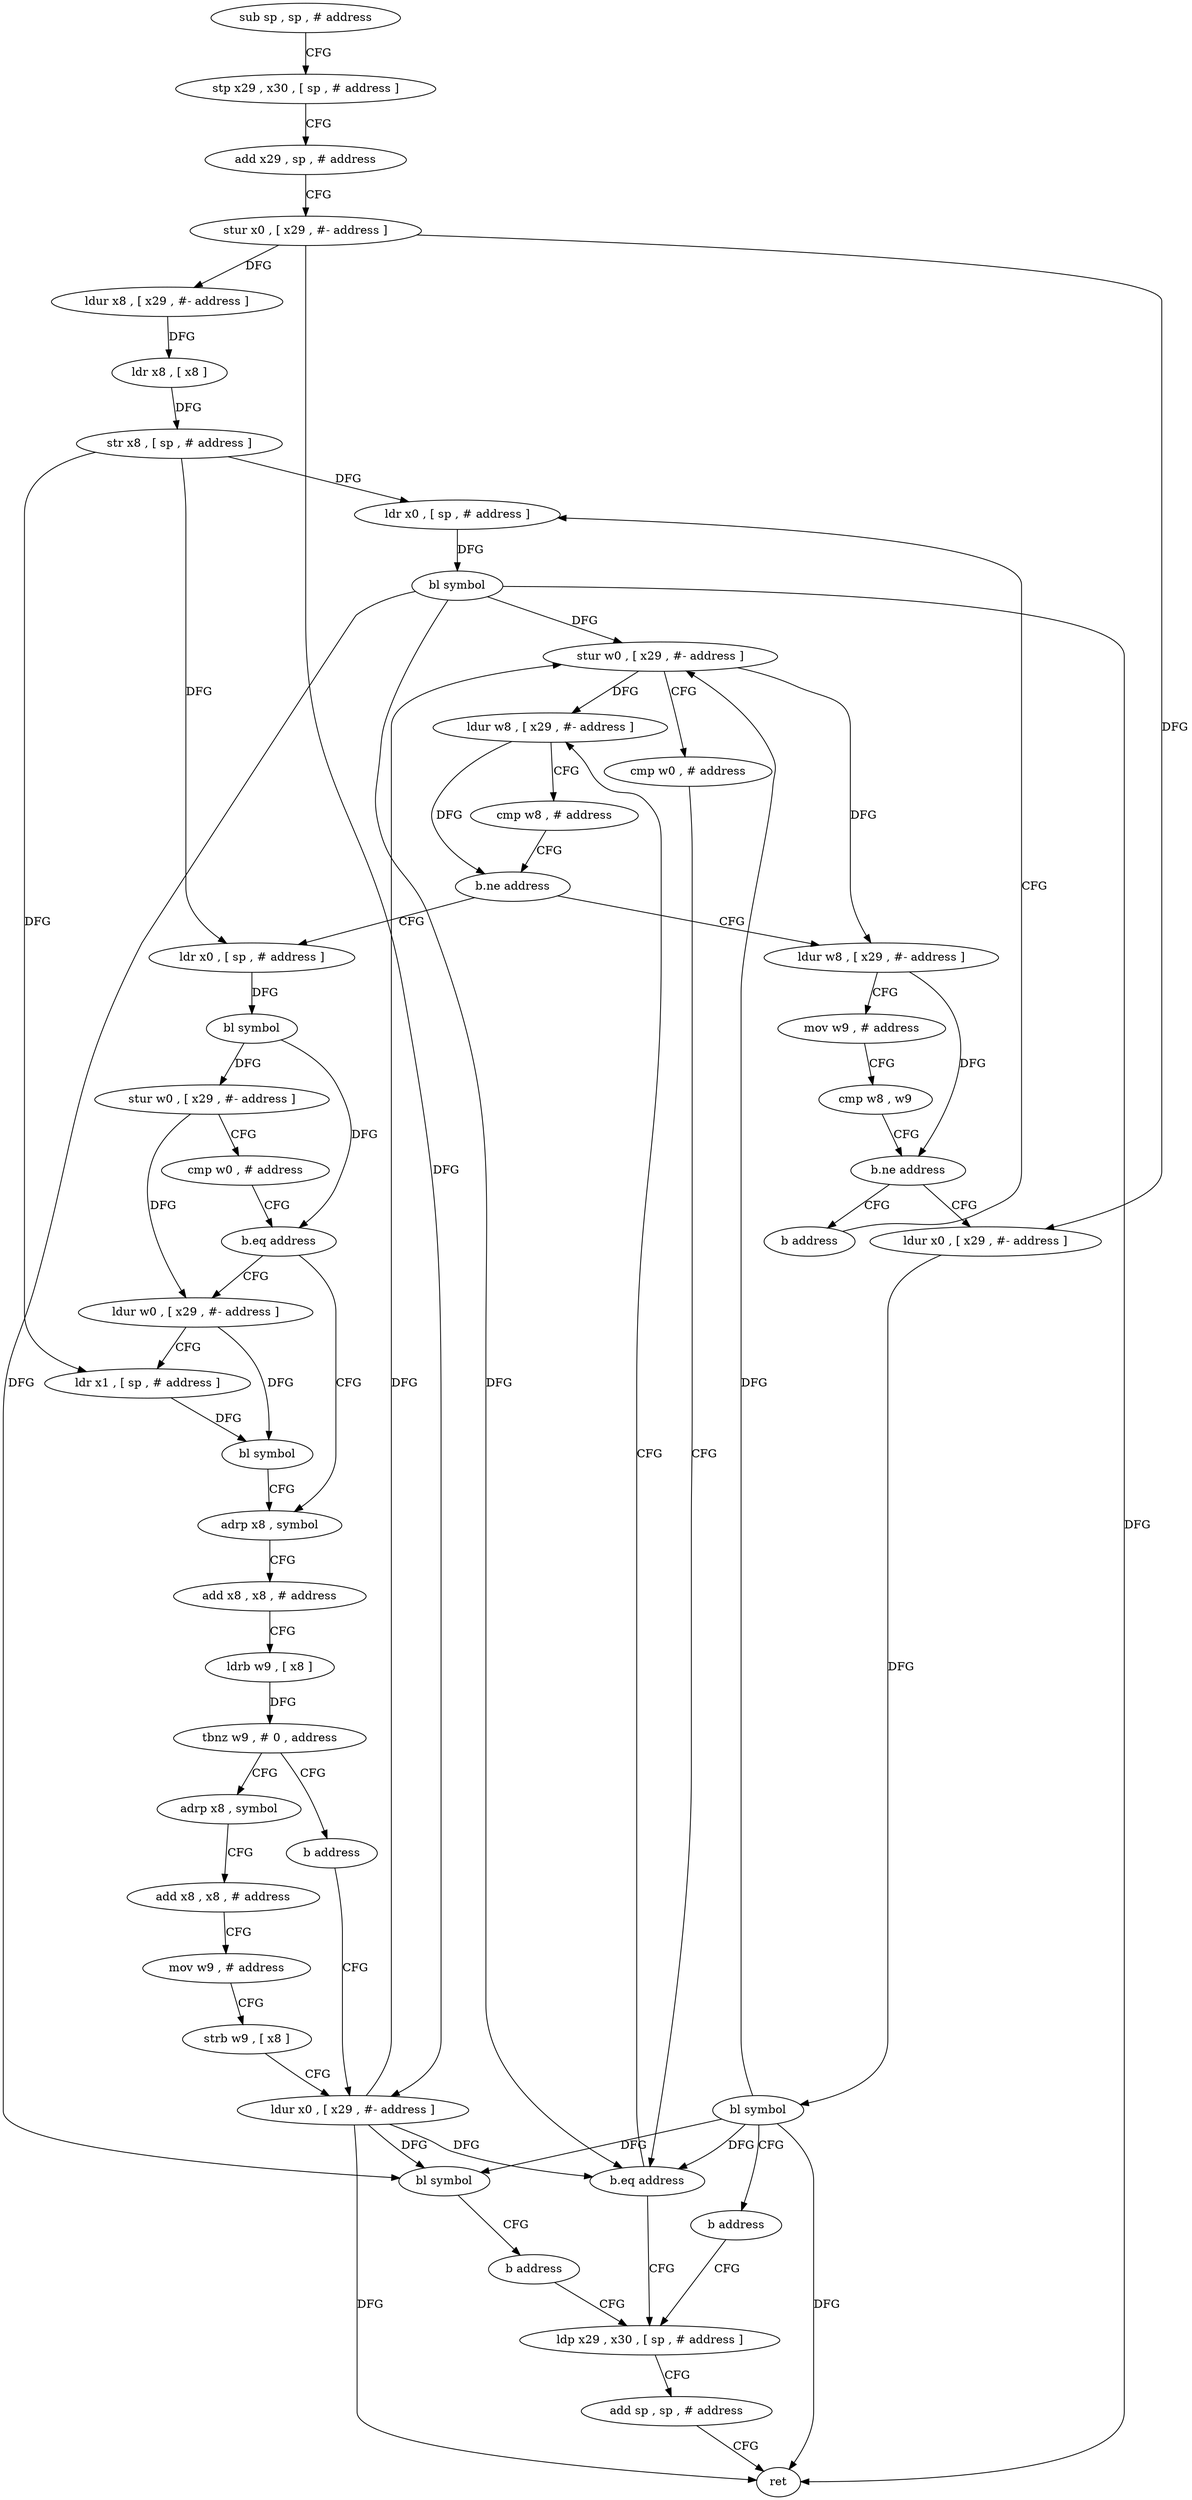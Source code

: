digraph "func" {
"4239516" [label = "sub sp , sp , # address" ]
"4239520" [label = "stp x29 , x30 , [ sp , # address ]" ]
"4239524" [label = "add x29 , sp , # address" ]
"4239528" [label = "stur x0 , [ x29 , #- address ]" ]
"4239532" [label = "ldur x8 , [ x29 , #- address ]" ]
"4239536" [label = "ldr x8 , [ x8 ]" ]
"4239540" [label = "str x8 , [ sp , # address ]" ]
"4239544" [label = "ldr x0 , [ sp , # address ]" ]
"4239688" [label = "ldp x29 , x30 , [ sp , # address ]" ]
"4239692" [label = "add sp , sp , # address" ]
"4239696" [label = "ret" ]
"4239564" [label = "ldur w8 , [ x29 , #- address ]" ]
"4239568" [label = "cmp w8 , # address" ]
"4239572" [label = "b.ne address" ]
"4239656" [label = "ldur w8 , [ x29 , #- address ]" ]
"4239576" [label = "ldr x0 , [ sp , # address ]" ]
"4239660" [label = "mov w9 , # address" ]
"4239664" [label = "cmp w8 , w9" ]
"4239668" [label = "b.ne address" ]
"4239684" [label = "b address" ]
"4239672" [label = "ldur x0 , [ x29 , #- address ]" ]
"4239580" [label = "bl symbol" ]
"4239584" [label = "stur w0 , [ x29 , #- address ]" ]
"4239588" [label = "cmp w0 , # address" ]
"4239592" [label = "b.eq address" ]
"4239608" [label = "adrp x8 , symbol" ]
"4239596" [label = "ldur w0 , [ x29 , #- address ]" ]
"4239676" [label = "bl symbol" ]
"4239680" [label = "b address" ]
"4239612" [label = "add x8 , x8 , # address" ]
"4239616" [label = "ldrb w9 , [ x8 ]" ]
"4239620" [label = "tbnz w9 , # 0 , address" ]
"4239628" [label = "adrp x8 , symbol" ]
"4239624" [label = "b address" ]
"4239600" [label = "ldr x1 , [ sp , # address ]" ]
"4239604" [label = "bl symbol" ]
"4239548" [label = "bl symbol" ]
"4239552" [label = "stur w0 , [ x29 , #- address ]" ]
"4239556" [label = "cmp w0 , # address" ]
"4239560" [label = "b.eq address" ]
"4239632" [label = "add x8 , x8 , # address" ]
"4239636" [label = "mov w9 , # address" ]
"4239640" [label = "strb w9 , [ x8 ]" ]
"4239644" [label = "ldur x0 , [ x29 , #- address ]" ]
"4239648" [label = "bl symbol" ]
"4239652" [label = "b address" ]
"4239516" -> "4239520" [ label = "CFG" ]
"4239520" -> "4239524" [ label = "CFG" ]
"4239524" -> "4239528" [ label = "CFG" ]
"4239528" -> "4239532" [ label = "DFG" ]
"4239528" -> "4239672" [ label = "DFG" ]
"4239528" -> "4239644" [ label = "DFG" ]
"4239532" -> "4239536" [ label = "DFG" ]
"4239536" -> "4239540" [ label = "DFG" ]
"4239540" -> "4239544" [ label = "DFG" ]
"4239540" -> "4239576" [ label = "DFG" ]
"4239540" -> "4239600" [ label = "DFG" ]
"4239544" -> "4239548" [ label = "DFG" ]
"4239688" -> "4239692" [ label = "CFG" ]
"4239692" -> "4239696" [ label = "CFG" ]
"4239564" -> "4239568" [ label = "CFG" ]
"4239564" -> "4239572" [ label = "DFG" ]
"4239568" -> "4239572" [ label = "CFG" ]
"4239572" -> "4239656" [ label = "CFG" ]
"4239572" -> "4239576" [ label = "CFG" ]
"4239656" -> "4239660" [ label = "CFG" ]
"4239656" -> "4239668" [ label = "DFG" ]
"4239576" -> "4239580" [ label = "DFG" ]
"4239660" -> "4239664" [ label = "CFG" ]
"4239664" -> "4239668" [ label = "CFG" ]
"4239668" -> "4239684" [ label = "CFG" ]
"4239668" -> "4239672" [ label = "CFG" ]
"4239684" -> "4239544" [ label = "CFG" ]
"4239672" -> "4239676" [ label = "DFG" ]
"4239580" -> "4239584" [ label = "DFG" ]
"4239580" -> "4239592" [ label = "DFG" ]
"4239584" -> "4239588" [ label = "CFG" ]
"4239584" -> "4239596" [ label = "DFG" ]
"4239588" -> "4239592" [ label = "CFG" ]
"4239592" -> "4239608" [ label = "CFG" ]
"4239592" -> "4239596" [ label = "CFG" ]
"4239608" -> "4239612" [ label = "CFG" ]
"4239596" -> "4239600" [ label = "CFG" ]
"4239596" -> "4239604" [ label = "DFG" ]
"4239676" -> "4239680" [ label = "CFG" ]
"4239676" -> "4239552" [ label = "DFG" ]
"4239676" -> "4239560" [ label = "DFG" ]
"4239676" -> "4239696" [ label = "DFG" ]
"4239676" -> "4239648" [ label = "DFG" ]
"4239680" -> "4239688" [ label = "CFG" ]
"4239612" -> "4239616" [ label = "CFG" ]
"4239616" -> "4239620" [ label = "DFG" ]
"4239620" -> "4239628" [ label = "CFG" ]
"4239620" -> "4239624" [ label = "CFG" ]
"4239628" -> "4239632" [ label = "CFG" ]
"4239624" -> "4239644" [ label = "CFG" ]
"4239600" -> "4239604" [ label = "DFG" ]
"4239604" -> "4239608" [ label = "CFG" ]
"4239548" -> "4239552" [ label = "DFG" ]
"4239548" -> "4239560" [ label = "DFG" ]
"4239548" -> "4239696" [ label = "DFG" ]
"4239548" -> "4239648" [ label = "DFG" ]
"4239552" -> "4239556" [ label = "CFG" ]
"4239552" -> "4239564" [ label = "DFG" ]
"4239552" -> "4239656" [ label = "DFG" ]
"4239556" -> "4239560" [ label = "CFG" ]
"4239560" -> "4239688" [ label = "CFG" ]
"4239560" -> "4239564" [ label = "CFG" ]
"4239632" -> "4239636" [ label = "CFG" ]
"4239636" -> "4239640" [ label = "CFG" ]
"4239640" -> "4239644" [ label = "CFG" ]
"4239644" -> "4239648" [ label = "DFG" ]
"4239644" -> "4239552" [ label = "DFG" ]
"4239644" -> "4239560" [ label = "DFG" ]
"4239644" -> "4239696" [ label = "DFG" ]
"4239648" -> "4239652" [ label = "CFG" ]
"4239652" -> "4239688" [ label = "CFG" ]
}
